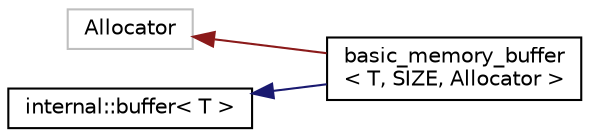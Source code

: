 digraph "Иерархия классов. Графический вид."
{
  edge [fontname="Helvetica",fontsize="10",labelfontname="Helvetica",labelfontsize="10"];
  node [fontname="Helvetica",fontsize="10",shape=record];
  rankdir="LR";
  Node371 [label="Allocator",height=0.2,width=0.4,color="grey75", fillcolor="white", style="filled"];
  Node371 -> Node1 [dir="back",color="firebrick4",fontsize="10",style="solid",fontname="Helvetica"];
  Node1 [label="basic_memory_buffer\l\< T, SIZE, Allocator \>",height=0.2,width=0.4,color="black", fillcolor="white", style="filled",URL="$classbasic__memory__buffer.html"];
  Node0 [label="internal::buffer\< T \>",height=0.2,width=0.4,color="black", fillcolor="white", style="filled",URL="$classinternal_1_1buffer.html"];
  Node0 -> Node1 [dir="back",color="midnightblue",fontsize="10",style="solid",fontname="Helvetica"];
}
